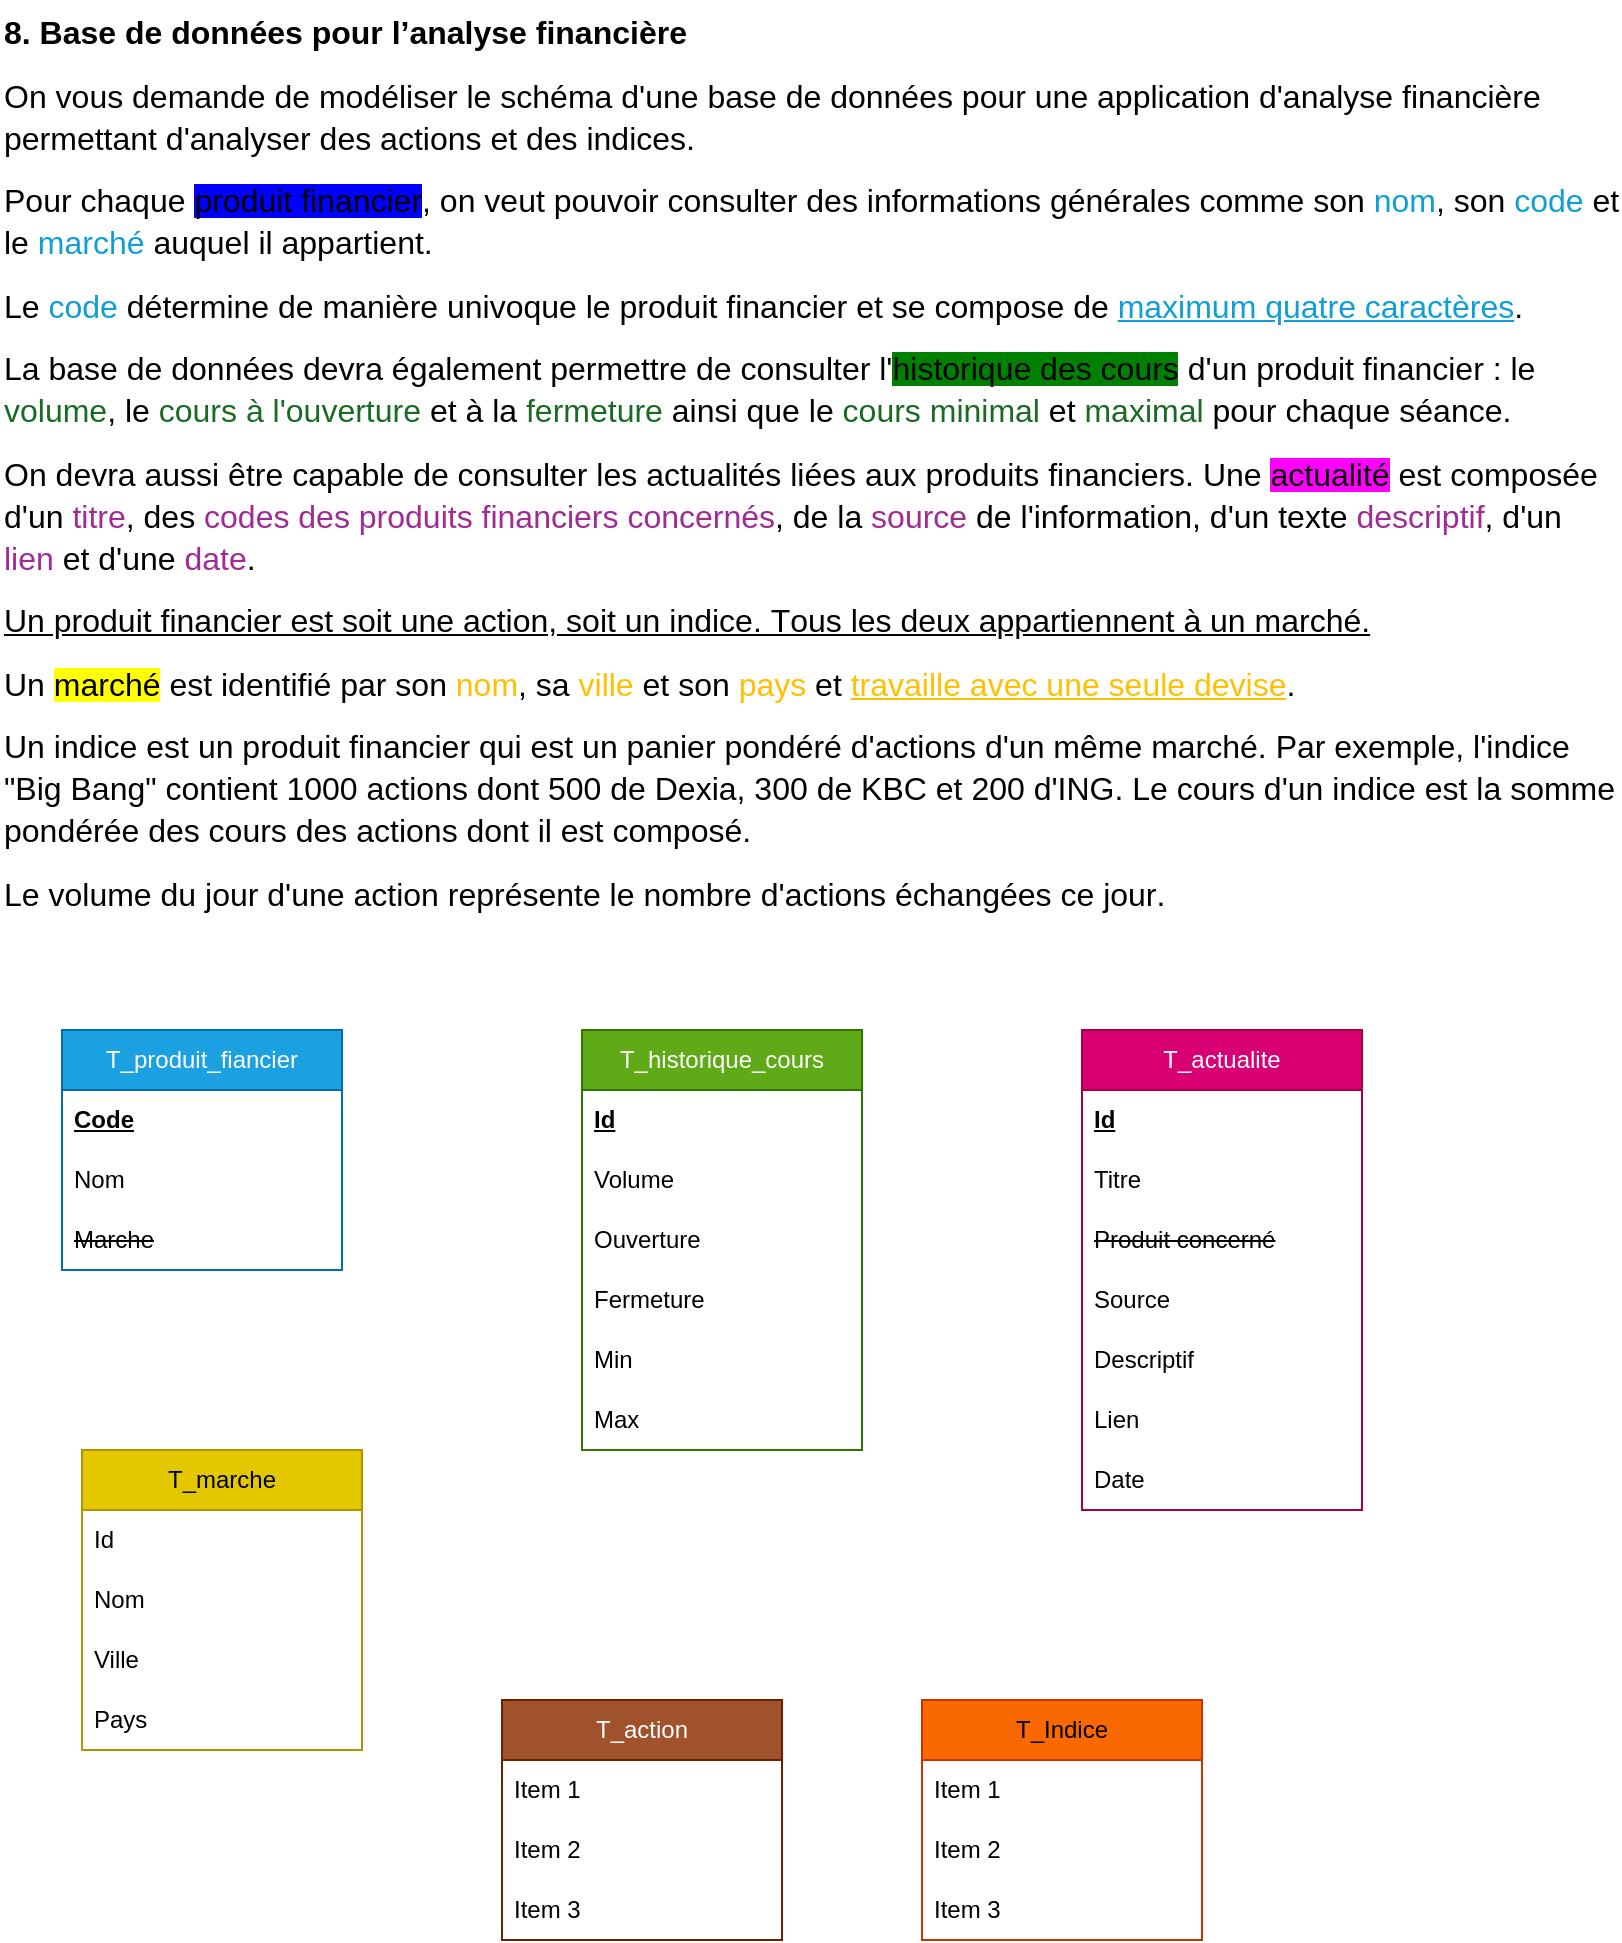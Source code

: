 <mxfile version="24.7.8">
  <diagram name="Page-1" id="3ou8K2hVmdjJOQco7QGz">
    <mxGraphModel dx="1036" dy="614" grid="1" gridSize="10" guides="1" tooltips="1" connect="1" arrows="1" fold="1" page="1" pageScale="1" pageWidth="827" pageHeight="1169" math="0" shadow="0">
      <root>
        <mxCell id="0" />
        <mxCell id="1" parent="0" />
        <mxCell id="YfAJHf1cl0Xpq2evbPGr-1" value="&lt;h1 style=&quot;margin-top: 0px;&quot;&gt;&lt;div style=&quot;-webkit-user-drag: none; -webkit-tap-highlight-color: transparent; margin: 0px; padding: 0px; user-select: text; clear: both; cursor: text; overflow: visible; position: relative; direction: ltr; font-family: &amp;quot;Segoe UI&amp;quot;, &amp;quot;Segoe UI Web&amp;quot;, Arial, Verdana, sans-serif; font-size: 12px; font-weight: 400; background-color: rgb(255, 255, 255);&quot; class=&quot;OutlineElement Ltr SCXW4411604 BCX0&quot;&gt;&lt;p style=&quot;-webkit-user-drag: none; -webkit-tap-highlight-color: transparent; margin: 0px 0px 10.667px; padding: 0px; user-select: text; overflow-wrap: break-word; white-space-collapse: preserve; vertical-align: baseline; font-kerning: none; background-color: transparent; color: windowtext;&quot; lang=&quot;FR-FR&quot; class=&quot;Paragraph SCXW4411604 BCX0&quot;&gt;&lt;span style=&quot;-webkit-user-drag: none; -webkit-tap-highlight-color: transparent; margin: 0px; padding: 0px; user-select: text; font-variant-ligatures: none !important; font-size: 12pt; line-height: 20.925px; font-family: Aptos, Aptos_EmbeddedFont, Aptos_MSFontService, sans-serif; font-weight: bold;&quot; class=&quot;TextRun SCXW4411604 BCX0&quot; lang=&quot;FR-FR&quot; data-contrast=&quot;auto&quot;&gt;8. Base de données pour l’analyse financière&lt;/span&gt;&lt;span style=&quot;-webkit-user-drag: none; -webkit-tap-highlight-color: transparent; margin: 0px; padding: 0px; user-select: text; font-size: 12pt; line-height: 20.925px; font-family: Aptos, Aptos_EmbeddedFont, Aptos_MSFontService, sans-serif;&quot; data-ccp-props=&quot;{&amp;quot;201341983&amp;quot;:0,&amp;quot;335559739&amp;quot;:160,&amp;quot;335559740&amp;quot;:279}&quot; class=&quot;EOP SCXW4411604 BCX0&quot;&gt;&amp;nbsp;&lt;/span&gt;&lt;/p&gt;&lt;/div&gt;&lt;div style=&quot;-webkit-user-drag: none; -webkit-tap-highlight-color: transparent; margin: 0px; padding: 0px; user-select: text; clear: both; cursor: text; overflow: visible; position: relative; direction: ltr; font-family: &amp;quot;Segoe UI&amp;quot;, &amp;quot;Segoe UI Web&amp;quot;, Arial, Verdana, sans-serif; font-size: 12px; font-weight: 400; background-color: rgb(255, 255, 255);&quot; class=&quot;OutlineElement Ltr SCXW4411604 BCX0&quot;&gt;&lt;p style=&quot;-webkit-user-drag: none; -webkit-tap-highlight-color: transparent; margin: 0px 0px 10.667px; padding: 0px; user-select: text; overflow-wrap: break-word; white-space-collapse: preserve; vertical-align: baseline; font-kerning: none; background-color: transparent; color: windowtext;&quot; lang=&quot;FR-FR&quot; class=&quot;Paragraph SCXW4411604 BCX0&quot;&gt;&lt;span style=&quot;-webkit-user-drag: none; -webkit-tap-highlight-color: transparent; margin: 0px; padding: 0px; user-select: text; font-variant-ligatures: none !important; font-size: 12pt; line-height: 20.925px; font-family: Aptos, Aptos_EmbeddedFont, Aptos_MSFontService, sans-serif;&quot; class=&quot;TextRun SCXW4411604 BCX0&quot; lang=&quot;FR-FR&quot; data-contrast=&quot;auto&quot;&gt;On vous demande de modéliser le schéma d&#39;une base de données pour une application d&#39;analyse financière permettant d&#39;analyser des actions et des indices. &lt;/span&gt;&lt;span style=&quot;-webkit-user-drag: none; -webkit-tap-highlight-color: transparent; margin: 0px; padding: 0px; user-select: text; font-size: 12pt; line-height: 20.925px; font-family: Aptos, Aptos_EmbeddedFont, Aptos_MSFontService, sans-serif;&quot; data-ccp-props=&quot;{&amp;quot;201341983&amp;quot;:0,&amp;quot;335559739&amp;quot;:160,&amp;quot;335559740&amp;quot;:279}&quot; class=&quot;EOP SCXW4411604 BCX0&quot;&gt;&amp;nbsp;&lt;/span&gt;&lt;/p&gt;&lt;/div&gt;&lt;div style=&quot;-webkit-user-drag: none; -webkit-tap-highlight-color: transparent; margin: 0px; padding: 0px; user-select: text; clear: both; cursor: text; overflow: visible; position: relative; direction: ltr; font-family: &amp;quot;Segoe UI&amp;quot;, &amp;quot;Segoe UI Web&amp;quot;, Arial, Verdana, sans-serif; font-size: 12px; font-weight: 400; background-color: rgb(255, 255, 255);&quot; class=&quot;OutlineElement Ltr SCXW4411604 BCX0&quot;&gt;&lt;p style=&quot;-webkit-user-drag: none; -webkit-tap-highlight-color: transparent; margin: 0px 0px 10.667px; padding: 0px; user-select: text; overflow-wrap: break-word; white-space-collapse: preserve; vertical-align: baseline; font-kerning: none; background-color: transparent; color: windowtext;&quot; lang=&quot;FR-FR&quot; class=&quot;Paragraph SCXW4411604 BCX0&quot;&gt;&lt;span style=&quot;-webkit-user-drag: none; -webkit-tap-highlight-color: transparent; margin: 0px; padding: 0px; user-select: text; font-variant-ligatures: none !important; font-size: 12pt; line-height: 20.925px; font-family: Aptos, Aptos_EmbeddedFont, Aptos_MSFontService, sans-serif;&quot; class=&quot;TextRun SCXW4411604 BCX0&quot; lang=&quot;FR-FR&quot; data-contrast=&quot;auto&quot;&gt;Pour chaque &lt;/span&gt;&lt;span style=&quot;-webkit-user-drag: none; -webkit-tap-highlight-color: transparent; margin: 0px; padding: 0px; user-select: text; outline: transparent solid 1px; font-variant-ligatures: none !important; background-color: rgb(0, 0, 255); font-size: 12pt; line-height: 20.925px; font-family: Aptos, Aptos_EmbeddedFont, Aptos_MSFontService, sans-serif;&quot; class=&quot;TextRun Highlight SCXW4411604 BCX0&quot; lang=&quot;FR-FR&quot; data-contrast=&quot;auto&quot;&gt;&lt;span style=&quot;-webkit-user-drag: none; -webkit-tap-highlight-color: transparent; margin: 0px; padding: 0px; user-select: text;&quot; class=&quot;NormalTextRun SCXW4411604 BCX0&quot;&gt;produit financier&lt;/span&gt;&lt;/span&gt;&lt;span style=&quot;-webkit-user-drag: none; -webkit-tap-highlight-color: transparent; margin: 0px; padding: 0px; user-select: text; font-variant-ligatures: none !important; font-size: 12pt; line-height: 20.925px; font-family: Aptos, Aptos_EmbeddedFont, Aptos_MSFontService, sans-serif;&quot; class=&quot;TextRun SCXW4411604 BCX0&quot; lang=&quot;FR-FR&quot; data-contrast=&quot;auto&quot;&gt;, on veut pouvoir consulter des informations générales comme son &lt;/span&gt;&lt;span style=&quot;-webkit-user-drag: none; -webkit-tap-highlight-color: transparent; margin: 0px; padding: 0px; user-select: text; font-variant-ligatures: none !important; color: rgb(15, 158, 213); font-size: 12pt; line-height: 20.925px; font-family: Aptos, Aptos_EmbeddedFont, Aptos_MSFontService, sans-serif;&quot; class=&quot;TextRun SCXW4411604 BCX0&quot; lang=&quot;FR-FR&quot; data-contrast=&quot;none&quot;&gt;nom&lt;/span&gt;&lt;span style=&quot;-webkit-user-drag: none; -webkit-tap-highlight-color: transparent; margin: 0px; padding: 0px; user-select: text; font-variant-ligatures: none !important; font-size: 12pt; line-height: 20.925px; font-family: Aptos, Aptos_EmbeddedFont, Aptos_MSFontService, sans-serif;&quot; class=&quot;TextRun SCXW4411604 BCX0&quot; lang=&quot;FR-FR&quot; data-contrast=&quot;auto&quot;&gt;, son &lt;/span&gt;&lt;span style=&quot;-webkit-user-drag: none; -webkit-tap-highlight-color: transparent; margin: 0px; padding: 0px; user-select: text; font-variant-ligatures: none !important; color: rgb(15, 158, 213); font-size: 12pt; line-height: 20.925px; font-family: Aptos, Aptos_EmbeddedFont, Aptos_MSFontService, sans-serif;&quot; class=&quot;TextRun SCXW4411604 BCX0&quot; lang=&quot;FR-FR&quot; data-contrast=&quot;none&quot;&gt;code&lt;/span&gt;&lt;span style=&quot;-webkit-user-drag: none; -webkit-tap-highlight-color: transparent; margin: 0px; padding: 0px; user-select: text; font-variant-ligatures: none !important; font-size: 12pt; line-height: 20.925px; font-family: Aptos, Aptos_EmbeddedFont, Aptos_MSFontService, sans-serif;&quot; class=&quot;TextRun SCXW4411604 BCX0&quot; lang=&quot;FR-FR&quot; data-contrast=&quot;auto&quot;&gt; et le &lt;/span&gt;&lt;span style=&quot;-webkit-user-drag: none; -webkit-tap-highlight-color: transparent; margin: 0px; padding: 0px; user-select: text; font-variant-ligatures: none !important; color: rgb(15, 158, 213); font-size: 12pt; line-height: 20.925px; font-family: Aptos, Aptos_EmbeddedFont, Aptos_MSFontService, sans-serif;&quot; class=&quot;TextRun SCXW4411604 BCX0&quot; lang=&quot;FR-FR&quot; data-contrast=&quot;none&quot;&gt;marché&lt;/span&gt;&lt;span style=&quot;-webkit-user-drag: none; -webkit-tap-highlight-color: transparent; margin: 0px; padding: 0px; user-select: text; font-variant-ligatures: none !important; font-size: 12pt; line-height: 20.925px; font-family: Aptos, Aptos_EmbeddedFont, Aptos_MSFontService, sans-serif;&quot; class=&quot;TextRun SCXW4411604 BCX0&quot; lang=&quot;FR-FR&quot; data-contrast=&quot;auto&quot;&gt; auquel il appartient. &lt;/span&gt;&lt;span style=&quot;-webkit-user-drag: none; -webkit-tap-highlight-color: transparent; margin: 0px; padding: 0px; user-select: text; font-size: 12pt; line-height: 20.925px; font-family: Aptos, Aptos_EmbeddedFont, Aptos_MSFontService, sans-serif;&quot; data-ccp-props=&quot;{&amp;quot;201341983&amp;quot;:0,&amp;quot;335559739&amp;quot;:160,&amp;quot;335559740&amp;quot;:279}&quot; class=&quot;EOP SCXW4411604 BCX0&quot;&gt;&amp;nbsp;&lt;/span&gt;&lt;/p&gt;&lt;/div&gt;&lt;div style=&quot;-webkit-user-drag: none; -webkit-tap-highlight-color: transparent; margin: 0px; padding: 0px; user-select: text; clear: both; cursor: text; overflow: visible; position: relative; direction: ltr; font-family: &amp;quot;Segoe UI&amp;quot;, &amp;quot;Segoe UI Web&amp;quot;, Arial, Verdana, sans-serif; font-size: 12px; font-weight: 400; background-color: rgb(255, 255, 255);&quot; class=&quot;OutlineElement Ltr SCXW4411604 BCX0&quot;&gt;&lt;p style=&quot;-webkit-user-drag: none; -webkit-tap-highlight-color: transparent; margin: 0px 0px 10.667px; padding: 0px; user-select: text; overflow-wrap: break-word; white-space-collapse: preserve; vertical-align: baseline; font-kerning: none; background-color: transparent; color: windowtext;&quot; lang=&quot;FR-FR&quot; class=&quot;Paragraph SCXW4411604 BCX0&quot;&gt;&lt;span style=&quot;-webkit-user-drag: none; -webkit-tap-highlight-color: transparent; margin: 0px; padding: 0px; user-select: text; font-variant-ligatures: none !important; font-size: 12pt; line-height: 20.925px; font-family: Aptos, Aptos_EmbeddedFont, Aptos_MSFontService, sans-serif;&quot; class=&quot;TextRun SCXW4411604 BCX0&quot; lang=&quot;FR-FR&quot; data-contrast=&quot;auto&quot;&gt;Le &lt;/span&gt;&lt;span style=&quot;-webkit-user-drag: none; -webkit-tap-highlight-color: transparent; margin: 0px; padding: 0px; user-select: text; font-variant-ligatures: none !important; color: rgb(15, 158, 213); font-size: 12pt; line-height: 20.925px; font-family: Aptos, Aptos_EmbeddedFont, Aptos_MSFontService, sans-serif;&quot; class=&quot;TextRun SCXW4411604 BCX0&quot; lang=&quot;FR-FR&quot; data-contrast=&quot;none&quot;&gt;code&lt;/span&gt;&lt;span style=&quot;-webkit-user-drag: none; -webkit-tap-highlight-color: transparent; margin: 0px; padding: 0px; user-select: text; font-variant-ligatures: none !important; font-size: 12pt; line-height: 20.925px; font-family: Aptos, Aptos_EmbeddedFont, Aptos_MSFontService, sans-serif;&quot; class=&quot;TextRun SCXW4411604 BCX0&quot; lang=&quot;FR-FR&quot; data-contrast=&quot;auto&quot;&gt; détermine de manière univoque le produit financier et se compose de &lt;/span&gt;&lt;span style=&quot;-webkit-user-drag: none; -webkit-tap-highlight-color: transparent; margin: 0px; padding: 0px; user-select: text; font-variant-ligatures: none !important; color: rgb(15, 158, 213); font-size: 12pt; line-height: 20.925px; font-family: Aptos, Aptos_EmbeddedFont, Aptos_MSFontService, sans-serif;&quot; class=&quot;TextRun SCXW4411604 BCX0&quot; lang=&quot;FR-FR&quot; data-contrast=&quot;none&quot;&gt;&lt;u&gt;maximum quatre caractères&lt;/u&gt;&lt;/span&gt;&lt;span style=&quot;-webkit-user-drag: none; -webkit-tap-highlight-color: transparent; margin: 0px; padding: 0px; user-select: text; font-variant-ligatures: none !important; font-size: 12pt; line-height: 20.925px; font-family: Aptos, Aptos_EmbeddedFont, Aptos_MSFontService, sans-serif;&quot; class=&quot;TextRun SCXW4411604 BCX0&quot; lang=&quot;FR-FR&quot; data-contrast=&quot;auto&quot;&gt;. &lt;/span&gt;&lt;span style=&quot;-webkit-user-drag: none; -webkit-tap-highlight-color: transparent; margin: 0px; padding: 0px; user-select: text; font-size: 12pt; line-height: 20.925px; font-family: Aptos, Aptos_EmbeddedFont, Aptos_MSFontService, sans-serif;&quot; data-ccp-props=&quot;{&amp;quot;201341983&amp;quot;:0,&amp;quot;335559739&amp;quot;:160,&amp;quot;335559740&amp;quot;:279}&quot; class=&quot;EOP SCXW4411604 BCX0&quot;&gt;&amp;nbsp;&lt;/span&gt;&lt;/p&gt;&lt;/div&gt;&lt;div style=&quot;-webkit-user-drag: none; -webkit-tap-highlight-color: transparent; margin: 0px; padding: 0px; user-select: text; clear: both; cursor: text; overflow: visible; position: relative; direction: ltr; font-family: &amp;quot;Segoe UI&amp;quot;, &amp;quot;Segoe UI Web&amp;quot;, Arial, Verdana, sans-serif; font-size: 12px; font-weight: 400; background-color: rgb(255, 255, 255);&quot; class=&quot;OutlineElement Ltr SCXW4411604 BCX0&quot;&gt;&lt;p style=&quot;-webkit-user-drag: none; -webkit-tap-highlight-color: transparent; margin: 0px 0px 10.667px; padding: 0px; user-select: text; overflow-wrap: break-word; white-space-collapse: preserve; vertical-align: baseline; font-kerning: none; background-color: transparent; color: windowtext;&quot; lang=&quot;FR-FR&quot; class=&quot;Paragraph SCXW4411604 BCX0&quot;&gt;&lt;span style=&quot;-webkit-user-drag: none; -webkit-tap-highlight-color: transparent; margin: 0px; padding: 0px; user-select: text; font-variant-ligatures: none !important; font-size: 12pt; line-height: 20.925px; font-family: Aptos, Aptos_EmbeddedFont, Aptos_MSFontService, sans-serif;&quot; class=&quot;TextRun SCXW4411604 BCX0&quot; lang=&quot;FR-FR&quot; data-contrast=&quot;auto&quot;&gt;La base de données devra également permettre de consulter l&#39;&lt;/span&gt;&lt;span style=&quot;-webkit-user-drag: none; -webkit-tap-highlight-color: transparent; margin: 0px; padding: 0px; user-select: text; outline: transparent solid 1px; font-variant-ligatures: none !important; background-color: rgb(0, 128, 0); font-size: 12pt; line-height: 20.925px; font-family: Aptos, Aptos_EmbeddedFont, Aptos_MSFontService, sans-serif;&quot; class=&quot;TextRun Highlight SCXW4411604 BCX0&quot; lang=&quot;FR-FR&quot; data-contrast=&quot;auto&quot;&gt;&lt;span style=&quot;-webkit-user-drag: none; -webkit-tap-highlight-color: transparent; margin: 0px; padding: 0px; user-select: text;&quot; class=&quot;NormalTextRun SCXW4411604 BCX0&quot;&gt;historique des cours&lt;/span&gt;&lt;/span&gt;&lt;span style=&quot;-webkit-user-drag: none; -webkit-tap-highlight-color: transparent; margin: 0px; padding: 0px; user-select: text; font-variant-ligatures: none !important; font-size: 12pt; line-height: 20.925px; font-family: Aptos, Aptos_EmbeddedFont, Aptos_MSFontService, sans-serif;&quot; class=&quot;TextRun SCXW4411604 BCX0&quot; lang=&quot;FR-FR&quot; data-contrast=&quot;auto&quot;&gt; d&#39;un produit financier : le &lt;/span&gt;&lt;span style=&quot;-webkit-user-drag: none; -webkit-tap-highlight-color: transparent; margin: 0px; padding: 0px; user-select: text; font-variant-ligatures: none !important; color: rgb(25, 107, 36); font-size: 12pt; line-height: 20.925px; font-family: Aptos, Aptos_EmbeddedFont, Aptos_MSFontService, sans-serif;&quot; class=&quot;TextRun SCXW4411604 BCX0&quot; lang=&quot;FR-FR&quot; data-contrast=&quot;none&quot;&gt;volume&lt;/span&gt;&lt;span style=&quot;-webkit-user-drag: none; -webkit-tap-highlight-color: transparent; margin: 0px; padding: 0px; user-select: text; font-variant-ligatures: none !important; font-size: 12pt; line-height: 20.925px; font-family: Aptos, Aptos_EmbeddedFont, Aptos_MSFontService, sans-serif;&quot; class=&quot;TextRun SCXW4411604 BCX0&quot; lang=&quot;FR-FR&quot; data-contrast=&quot;auto&quot;&gt;, le &lt;/span&gt;&lt;span style=&quot;-webkit-user-drag: none; -webkit-tap-highlight-color: transparent; margin: 0px; padding: 0px; user-select: text; font-variant-ligatures: none !important; color: rgb(25, 107, 36); font-size: 12pt; line-height: 20.925px; font-family: Aptos, Aptos_EmbeddedFont, Aptos_MSFontService, sans-serif;&quot; class=&quot;TextRun SCXW4411604 BCX0&quot; lang=&quot;FR-FR&quot; data-contrast=&quot;none&quot;&gt;cours à l&#39;ouverture&lt;/span&gt;&lt;span style=&quot;-webkit-user-drag: none; -webkit-tap-highlight-color: transparent; margin: 0px; padding: 0px; user-select: text; font-variant-ligatures: none !important; font-size: 12pt; line-height: 20.925px; font-family: Aptos, Aptos_EmbeddedFont, Aptos_MSFontService, sans-serif;&quot; class=&quot;TextRun SCXW4411604 BCX0&quot; lang=&quot;FR-FR&quot; data-contrast=&quot;auto&quot;&gt; et à la &lt;/span&gt;&lt;span style=&quot;-webkit-user-drag: none; -webkit-tap-highlight-color: transparent; margin: 0px; padding: 0px; user-select: text; font-variant-ligatures: none !important; color: rgb(25, 107, 36); font-size: 12pt; line-height: 20.925px; font-family: Aptos, Aptos_EmbeddedFont, Aptos_MSFontService, sans-serif;&quot; class=&quot;TextRun SCXW4411604 BCX0&quot; lang=&quot;FR-FR&quot; data-contrast=&quot;none&quot;&gt;fermeture&lt;/span&gt;&lt;span style=&quot;-webkit-user-drag: none; -webkit-tap-highlight-color: transparent; margin: 0px; padding: 0px; user-select: text; font-variant-ligatures: none !important; font-size: 12pt; line-height: 20.925px; font-family: Aptos, Aptos_EmbeddedFont, Aptos_MSFontService, sans-serif;&quot; class=&quot;TextRun SCXW4411604 BCX0&quot; lang=&quot;FR-FR&quot; data-contrast=&quot;auto&quot;&gt; ainsi que le &lt;/span&gt;&lt;span style=&quot;-webkit-user-drag: none; -webkit-tap-highlight-color: transparent; margin: 0px; padding: 0px; user-select: text; font-variant-ligatures: none !important; color: rgb(25, 107, 36); font-size: 12pt; line-height: 20.925px; font-family: Aptos, Aptos_EmbeddedFont, Aptos_MSFontService, sans-serif;&quot; class=&quot;TextRun SCXW4411604 BCX0&quot; lang=&quot;FR-FR&quot; data-contrast=&quot;none&quot;&gt;cours minimal&lt;/span&gt;&lt;span style=&quot;-webkit-user-drag: none; -webkit-tap-highlight-color: transparent; margin: 0px; padding: 0px; user-select: text; font-variant-ligatures: none !important; font-size: 12pt; line-height: 20.925px; font-family: Aptos, Aptos_EmbeddedFont, Aptos_MSFontService, sans-serif;&quot; class=&quot;TextRun SCXW4411604 BCX0&quot; lang=&quot;FR-FR&quot; data-contrast=&quot;auto&quot;&gt; et &lt;/span&gt;&lt;span style=&quot;-webkit-user-drag: none; -webkit-tap-highlight-color: transparent; margin: 0px; padding: 0px; user-select: text; font-variant-ligatures: none !important; color: rgb(25, 107, 36); font-size: 12pt; line-height: 20.925px; font-family: Aptos, Aptos_EmbeddedFont, Aptos_MSFontService, sans-serif;&quot; class=&quot;TextRun SCXW4411604 BCX0&quot; lang=&quot;FR-FR&quot; data-contrast=&quot;none&quot;&gt;maximal &lt;/span&gt;&lt;span style=&quot;-webkit-user-drag: none; -webkit-tap-highlight-color: transparent; margin: 0px; padding: 0px; user-select: text; font-variant-ligatures: none !important; font-size: 12pt; line-height: 20.925px; font-family: Aptos, Aptos_EmbeddedFont, Aptos_MSFontService, sans-serif;&quot; class=&quot;TextRun SCXW4411604 BCX0&quot; lang=&quot;FR-FR&quot; data-contrast=&quot;auto&quot;&gt;pour chaque séance. &lt;/span&gt;&lt;span style=&quot;-webkit-user-drag: none; -webkit-tap-highlight-color: transparent; margin: 0px; padding: 0px; user-select: text; font-size: 12pt; line-height: 20.925px; font-family: Aptos, Aptos_EmbeddedFont, Aptos_MSFontService, sans-serif;&quot; data-ccp-props=&quot;{&amp;quot;201341983&amp;quot;:0,&amp;quot;335559739&amp;quot;:160,&amp;quot;335559740&amp;quot;:279}&quot; class=&quot;EOP SCXW4411604 BCX0&quot;&gt;&amp;nbsp;&lt;/span&gt;&lt;/p&gt;&lt;/div&gt;&lt;div style=&quot;-webkit-user-drag: none; -webkit-tap-highlight-color: transparent; margin: 0px; padding: 0px; user-select: text; clear: both; cursor: text; overflow: visible; position: relative; direction: ltr; font-family: &amp;quot;Segoe UI&amp;quot;, &amp;quot;Segoe UI Web&amp;quot;, Arial, Verdana, sans-serif; font-size: 12px; font-weight: 400; background-color: rgb(255, 255, 255);&quot; class=&quot;OutlineElement Ltr SCXW4411604 BCX0&quot;&gt;&lt;p style=&quot;-webkit-user-drag: none; -webkit-tap-highlight-color: transparent; margin: 0px 0px 10.667px; padding: 0px; user-select: text; overflow-wrap: break-word; white-space-collapse: preserve; vertical-align: baseline; font-kerning: none; background-color: transparent; color: windowtext;&quot; lang=&quot;FR-FR&quot; class=&quot;Paragraph SCXW4411604 BCX0&quot;&gt;&lt;span style=&quot;-webkit-user-drag: none; -webkit-tap-highlight-color: transparent; margin: 0px; padding: 0px; user-select: text; font-variant-ligatures: none !important; font-size: 12pt; line-height: 20.925px; font-family: Aptos, Aptos_EmbeddedFont, Aptos_MSFontService, sans-serif;&quot; class=&quot;TextRun SCXW4411604 BCX0&quot; lang=&quot;FR-FR&quot; data-contrast=&quot;auto&quot;&gt;On devra aussi être capable de consulter les actualités liées aux produits financiers. Une &lt;/span&gt;&lt;span style=&quot;-webkit-user-drag: none; -webkit-tap-highlight-color: transparent; margin: 0px; padding: 0px; user-select: text; outline: transparent solid 1px; font-variant-ligatures: none !important; background-color: rgb(255, 0, 255); font-size: 12pt; line-height: 20.925px; font-family: Aptos, Aptos_EmbeddedFont, Aptos_MSFontService, sans-serif;&quot; class=&quot;TextRun Highlight SCXW4411604 BCX0&quot; lang=&quot;FR-FR&quot; data-contrast=&quot;auto&quot;&gt;&lt;span style=&quot;-webkit-user-drag: none; -webkit-tap-highlight-color: transparent; margin: 0px; padding: 0px; user-select: text;&quot; class=&quot;NormalTextRun SCXW4411604 BCX0&quot;&gt;actualité&lt;/span&gt;&lt;/span&gt;&lt;span style=&quot;-webkit-user-drag: none; -webkit-tap-highlight-color: transparent; margin: 0px; padding: 0px; user-select: text; font-variant-ligatures: none !important; font-size: 12pt; line-height: 20.925px; font-family: Aptos, Aptos_EmbeddedFont, Aptos_MSFontService, sans-serif;&quot; class=&quot;TextRun SCXW4411604 BCX0&quot; lang=&quot;FR-FR&quot; data-contrast=&quot;auto&quot;&gt; est composée d&#39;un &lt;/span&gt;&lt;span style=&quot;-webkit-user-drag: none; -webkit-tap-highlight-color: transparent; margin: 0px; padding: 0px; user-select: text; font-variant-ligatures: none !important; color: rgb(160, 43, 147); font-size: 12pt; line-height: 20.925px; font-family: Aptos, Aptos_EmbeddedFont, Aptos_MSFontService, sans-serif;&quot; class=&quot;TextRun SCXW4411604 BCX0&quot; lang=&quot;FR-FR&quot; data-contrast=&quot;none&quot;&gt;titre&lt;/span&gt;&lt;span style=&quot;-webkit-user-drag: none; -webkit-tap-highlight-color: transparent; margin: 0px; padding: 0px; user-select: text; font-variant-ligatures: none !important; font-size: 12pt; line-height: 20.925px; font-family: Aptos, Aptos_EmbeddedFont, Aptos_MSFontService, sans-serif;&quot; class=&quot;TextRun SCXW4411604 BCX0&quot; lang=&quot;FR-FR&quot; data-contrast=&quot;auto&quot;&gt;, des &lt;/span&gt;&lt;span style=&quot;-webkit-user-drag: none; -webkit-tap-highlight-color: transparent; margin: 0px; padding: 0px; user-select: text; font-variant-ligatures: none !important; color: rgb(160, 43, 147); font-size: 12pt; line-height: 20.925px; font-family: Aptos, Aptos_EmbeddedFont, Aptos_MSFontService, sans-serif;&quot; class=&quot;TextRun SCXW4411604 BCX0&quot; lang=&quot;FR-FR&quot; data-contrast=&quot;none&quot;&gt;codes des produits financiers concernés&lt;/span&gt;&lt;span style=&quot;-webkit-user-drag: none; -webkit-tap-highlight-color: transparent; margin: 0px; padding: 0px; user-select: text; font-variant-ligatures: none !important; font-size: 12pt; line-height: 20.925px; font-family: Aptos, Aptos_EmbeddedFont, Aptos_MSFontService, sans-serif;&quot; class=&quot;TextRun SCXW4411604 BCX0&quot; lang=&quot;FR-FR&quot; data-contrast=&quot;auto&quot;&gt;, de la&lt;/span&gt;&lt;span style=&quot;-webkit-user-drag: none; -webkit-tap-highlight-color: transparent; margin: 0px; padding: 0px; user-select: text; font-variant-ligatures: none !important; color: rgb(160, 43, 147); font-size: 12pt; line-height: 20.925px; font-family: Aptos, Aptos_EmbeddedFont, Aptos_MSFontService, sans-serif;&quot; class=&quot;TextRun SCXW4411604 BCX0&quot; lang=&quot;FR-FR&quot; data-contrast=&quot;none&quot;&gt; source&lt;/span&gt;&lt;span style=&quot;-webkit-user-drag: none; -webkit-tap-highlight-color: transparent; margin: 0px; padding: 0px; user-select: text; font-variant-ligatures: none !important; font-size: 12pt; line-height: 20.925px; font-family: Aptos, Aptos_EmbeddedFont, Aptos_MSFontService, sans-serif;&quot; class=&quot;TextRun SCXW4411604 BCX0&quot; lang=&quot;FR-FR&quot; data-contrast=&quot;auto&quot;&gt; de l&#39;information, d&#39;un texte &lt;/span&gt;&lt;span style=&quot;-webkit-user-drag: none; -webkit-tap-highlight-color: transparent; margin: 0px; padding: 0px; user-select: text; font-variant-ligatures: none !important; color: rgb(160, 43, 147); font-size: 12pt; line-height: 20.925px; font-family: Aptos, Aptos_EmbeddedFont, Aptos_MSFontService, sans-serif;&quot; class=&quot;TextRun SCXW4411604 BCX0&quot; lang=&quot;FR-FR&quot; data-contrast=&quot;none&quot;&gt;descriptif&lt;/span&gt;&lt;span style=&quot;-webkit-user-drag: none; -webkit-tap-highlight-color: transparent; margin: 0px; padding: 0px; user-select: text; font-variant-ligatures: none !important; font-size: 12pt; line-height: 20.925px; font-family: Aptos, Aptos_EmbeddedFont, Aptos_MSFontService, sans-serif;&quot; class=&quot;TextRun SCXW4411604 BCX0&quot; lang=&quot;FR-FR&quot; data-contrast=&quot;auto&quot;&gt;, d&#39;un &lt;/span&gt;&lt;span style=&quot;-webkit-user-drag: none; -webkit-tap-highlight-color: transparent; margin: 0px; padding: 0px; user-select: text; font-variant-ligatures: none !important; color: rgb(160, 43, 147); font-size: 12pt; line-height: 20.925px; font-family: Aptos, Aptos_EmbeddedFont, Aptos_MSFontService, sans-serif;&quot; class=&quot;TextRun SCXW4411604 BCX0&quot; lang=&quot;FR-FR&quot; data-contrast=&quot;none&quot;&gt;lien&lt;/span&gt;&lt;span style=&quot;-webkit-user-drag: none; -webkit-tap-highlight-color: transparent; margin: 0px; padding: 0px; user-select: text; font-variant-ligatures: none !important; font-size: 12pt; line-height: 20.925px; font-family: Aptos, Aptos_EmbeddedFont, Aptos_MSFontService, sans-serif;&quot; class=&quot;TextRun SCXW4411604 BCX0&quot; lang=&quot;FR-FR&quot; data-contrast=&quot;auto&quot;&gt; et d&#39;une &lt;/span&gt;&lt;span style=&quot;-webkit-user-drag: none; -webkit-tap-highlight-color: transparent; margin: 0px; padding: 0px; user-select: text; font-variant-ligatures: none !important; color: rgb(160, 43, 147); font-size: 12pt; line-height: 20.925px; font-family: Aptos, Aptos_EmbeddedFont, Aptos_MSFontService, sans-serif;&quot; class=&quot;TextRun SCXW4411604 BCX0&quot; lang=&quot;FR-FR&quot; data-contrast=&quot;none&quot;&gt;date&lt;/span&gt;&lt;span style=&quot;-webkit-user-drag: none; -webkit-tap-highlight-color: transparent; margin: 0px; padding: 0px; user-select: text; font-variant-ligatures: none !important; font-size: 12pt; line-height: 20.925px; font-family: Aptos, Aptos_EmbeddedFont, Aptos_MSFontService, sans-serif;&quot; class=&quot;TextRun SCXW4411604 BCX0&quot; lang=&quot;FR-FR&quot; data-contrast=&quot;auto&quot;&gt;. &lt;/span&gt;&lt;span style=&quot;-webkit-user-drag: none; -webkit-tap-highlight-color: transparent; margin: 0px; padding: 0px; user-select: text; font-size: 12pt; line-height: 20.925px; font-family: Aptos, Aptos_EmbeddedFont, Aptos_MSFontService, sans-serif;&quot; data-ccp-props=&quot;{&amp;quot;201341983&amp;quot;:0,&amp;quot;335559739&amp;quot;:160,&amp;quot;335559740&amp;quot;:279}&quot; class=&quot;EOP SCXW4411604 BCX0&quot;&gt;&amp;nbsp;&lt;/span&gt;&lt;/p&gt;&lt;/div&gt;&lt;div style=&quot;-webkit-user-drag: none; -webkit-tap-highlight-color: transparent; margin: 0px; padding: 0px; user-select: text; clear: both; cursor: text; overflow: visible; position: relative; direction: ltr; font-family: &amp;quot;Segoe UI&amp;quot;, &amp;quot;Segoe UI Web&amp;quot;, Arial, Verdana, sans-serif; font-size: 12px; font-weight: 400; background-color: rgb(255, 255, 255);&quot; class=&quot;OutlineElement Ltr SCXW4411604 BCX0&quot;&gt;&lt;p style=&quot;-webkit-user-drag: none; -webkit-tap-highlight-color: transparent; margin: 0px 0px 10.667px; padding: 0px; user-select: text; overflow-wrap: break-word; white-space-collapse: preserve; vertical-align: baseline; font-kerning: none; background-color: transparent; color: windowtext;&quot; lang=&quot;FR-FR&quot; class=&quot;Paragraph SCXW4411604 BCX0&quot;&gt;&lt;span style=&quot;-webkit-user-drag: none; -webkit-tap-highlight-color: transparent; margin: 0px; padding: 0px; user-select: text; font-variant-ligatures: none !important; font-size: 12pt; line-height: 20.925px; font-family: Aptos, Aptos_EmbeddedFont, Aptos_MSFontService, sans-serif;&quot; class=&quot;TextRun SCXW4411604 BCX0&quot; lang=&quot;FR-FR&quot; data-contrast=&quot;auto&quot;&gt;&lt;u&gt;Un produit financier est soit une action, soit un indice. Tous les deux appartiennent à un marché.&lt;/u&gt; &lt;/span&gt;&lt;span style=&quot;-webkit-user-drag: none; -webkit-tap-highlight-color: transparent; margin: 0px; padding: 0px; user-select: text; font-size: 12pt; line-height: 20.925px; font-family: Aptos, Aptos_EmbeddedFont, Aptos_MSFontService, sans-serif;&quot; data-ccp-props=&quot;{&amp;quot;201341983&amp;quot;:0,&amp;quot;335559739&amp;quot;:160,&amp;quot;335559740&amp;quot;:279}&quot; class=&quot;EOP SCXW4411604 BCX0&quot;&gt;&amp;nbsp;&lt;/span&gt;&lt;/p&gt;&lt;/div&gt;&lt;div style=&quot;-webkit-user-drag: none; -webkit-tap-highlight-color: transparent; margin: 0px; padding: 0px; user-select: text; clear: both; cursor: text; overflow: visible; position: relative; direction: ltr; font-family: &amp;quot;Segoe UI&amp;quot;, &amp;quot;Segoe UI Web&amp;quot;, Arial, Verdana, sans-serif; font-size: 12px; font-weight: 400; background-color: rgb(255, 255, 255);&quot; class=&quot;OutlineElement Ltr SCXW4411604 BCX0&quot;&gt;&lt;p style=&quot;-webkit-user-drag: none; -webkit-tap-highlight-color: transparent; margin: 0px 0px 10.667px; padding: 0px; user-select: text; overflow-wrap: break-word; white-space-collapse: preserve; vertical-align: baseline; font-kerning: none; background-color: transparent; color: windowtext;&quot; lang=&quot;FR-FR&quot; class=&quot;Paragraph SCXW4411604 BCX0&quot;&gt;&lt;span style=&quot;-webkit-user-drag: none; -webkit-tap-highlight-color: transparent; margin: 0px; padding: 0px; user-select: text; font-variant-ligatures: none !important; font-size: 12pt; line-height: 20.925px; font-family: Aptos, Aptos_EmbeddedFont, Aptos_MSFontService, sans-serif;&quot; class=&quot;TextRun SCXW4411604 BCX0&quot; lang=&quot;FR-FR&quot; data-contrast=&quot;auto&quot;&gt;Un &lt;/span&gt;&lt;span style=&quot;-webkit-user-drag: none; -webkit-tap-highlight-color: transparent; margin: 0px; padding: 0px; user-select: text; outline: transparent solid 1px; font-variant-ligatures: none !important; background-color: rgb(255, 255, 0); font-size: 12pt; line-height: 20.925px; font-family: Aptos, Aptos_EmbeddedFont, Aptos_MSFontService, sans-serif;&quot; class=&quot;TextRun Highlight SCXW4411604 BCX0&quot; lang=&quot;FR-FR&quot; data-contrast=&quot;auto&quot;&gt;&lt;span style=&quot;-webkit-user-drag: none; -webkit-tap-highlight-color: transparent; margin: 0px; padding: 0px; user-select: text;&quot; class=&quot;NormalTextRun SCXW4411604 BCX0&quot;&gt;marché&lt;/span&gt;&lt;/span&gt;&lt;span style=&quot;-webkit-user-drag: none; -webkit-tap-highlight-color: transparent; margin: 0px; padding: 0px; user-select: text; font-variant-ligatures: none !important; font-size: 12pt; line-height: 20.925px; font-family: Aptos, Aptos_EmbeddedFont, Aptos_MSFontService, sans-serif;&quot; class=&quot;TextRun SCXW4411604 BCX0&quot; lang=&quot;FR-FR&quot; data-contrast=&quot;auto&quot;&gt; est identifié par son &lt;/span&gt;&lt;span style=&quot;-webkit-user-drag: none; -webkit-tap-highlight-color: transparent; margin: 0px; padding: 0px; user-select: text; font-variant-ligatures: none !important; color: rgb(255, 192, 0); font-size: 12pt; line-height: 20.925px; font-family: Aptos, Aptos_EmbeddedFont, Aptos_MSFontService, sans-serif;&quot; class=&quot;TextRun SCXW4411604 BCX0&quot; lang=&quot;FR-FR&quot; data-contrast=&quot;none&quot;&gt;nom&lt;/span&gt;&lt;span style=&quot;-webkit-user-drag: none; -webkit-tap-highlight-color: transparent; margin: 0px; padding: 0px; user-select: text; font-variant-ligatures: none !important; font-size: 12pt; line-height: 20.925px; font-family: Aptos, Aptos_EmbeddedFont, Aptos_MSFontService, sans-serif;&quot; class=&quot;TextRun SCXW4411604 BCX0&quot; lang=&quot;FR-FR&quot; data-contrast=&quot;auto&quot;&gt;, sa &lt;/span&gt;&lt;span style=&quot;-webkit-user-drag: none; -webkit-tap-highlight-color: transparent; margin: 0px; padding: 0px; user-select: text; font-variant-ligatures: none !important; color: rgb(255, 192, 0); font-size: 12pt; line-height: 20.925px; font-family: Aptos, Aptos_EmbeddedFont, Aptos_MSFontService, sans-serif;&quot; class=&quot;TextRun SCXW4411604 BCX0&quot; lang=&quot;FR-FR&quot; data-contrast=&quot;none&quot;&gt;ville&lt;/span&gt;&lt;span style=&quot;-webkit-user-drag: none; -webkit-tap-highlight-color: transparent; margin: 0px; padding: 0px; user-select: text; font-variant-ligatures: none !important; font-size: 12pt; line-height: 20.925px; font-family: Aptos, Aptos_EmbeddedFont, Aptos_MSFontService, sans-serif;&quot; class=&quot;TextRun SCXW4411604 BCX0&quot; lang=&quot;FR-FR&quot; data-contrast=&quot;auto&quot;&gt; et son &lt;/span&gt;&lt;span style=&quot;-webkit-user-drag: none; -webkit-tap-highlight-color: transparent; margin: 0px; padding: 0px; user-select: text; font-variant-ligatures: none !important; color: rgb(255, 192, 0); font-size: 12pt; line-height: 20.925px; font-family: Aptos, Aptos_EmbeddedFont, Aptos_MSFontService, sans-serif;&quot; class=&quot;TextRun SCXW4411604 BCX0&quot; lang=&quot;FR-FR&quot; data-contrast=&quot;none&quot;&gt;pays&lt;/span&gt;&lt;span style=&quot;-webkit-user-drag: none; -webkit-tap-highlight-color: transparent; margin: 0px; padding: 0px; user-select: text; font-variant-ligatures: none !important; font-size: 12pt; line-height: 20.925px; font-family: Aptos, Aptos_EmbeddedFont, Aptos_MSFontService, sans-serif;&quot; class=&quot;TextRun SCXW4411604 BCX0&quot; lang=&quot;FR-FR&quot; data-contrast=&quot;auto&quot;&gt; et &lt;/span&gt;&lt;span style=&quot;-webkit-user-drag: none; -webkit-tap-highlight-color: transparent; margin: 0px; padding: 0px; user-select: text; font-variant-ligatures: none !important; color: rgb(255, 192, 0); font-size: 12pt; line-height: 20.925px; font-family: Aptos, Aptos_EmbeddedFont, Aptos_MSFontService, sans-serif;&quot; class=&quot;TextRun SCXW4411604 BCX0&quot; lang=&quot;FR-FR&quot; data-contrast=&quot;none&quot;&gt;&lt;u&gt;travaille avec une seule devise&lt;/u&gt;&lt;/span&gt;&lt;span style=&quot;-webkit-user-drag: none; -webkit-tap-highlight-color: transparent; margin: 0px; padding: 0px; user-select: text; font-variant-ligatures: none !important; font-size: 12pt; line-height: 20.925px; font-family: Aptos, Aptos_EmbeddedFont, Aptos_MSFontService, sans-serif;&quot; class=&quot;TextRun SCXW4411604 BCX0&quot; lang=&quot;FR-FR&quot; data-contrast=&quot;auto&quot;&gt;. &lt;/span&gt;&lt;span style=&quot;-webkit-user-drag: none; -webkit-tap-highlight-color: transparent; margin: 0px; padding: 0px; user-select: text; font-size: 12pt; line-height: 20.925px; font-family: Aptos, Aptos_EmbeddedFont, Aptos_MSFontService, sans-serif;&quot; data-ccp-props=&quot;{&amp;quot;201341983&amp;quot;:0,&amp;quot;335559739&amp;quot;:160,&amp;quot;335559740&amp;quot;:279}&quot; class=&quot;EOP SCXW4411604 BCX0&quot;&gt;&amp;nbsp;&lt;/span&gt;&lt;/p&gt;&lt;/div&gt;&lt;div style=&quot;-webkit-user-drag: none; -webkit-tap-highlight-color: transparent; margin: 0px; padding: 0px; user-select: text; clear: both; cursor: text; overflow: visible; position: relative; direction: ltr; font-family: &amp;quot;Segoe UI&amp;quot;, &amp;quot;Segoe UI Web&amp;quot;, Arial, Verdana, sans-serif; font-size: 12px; font-weight: 400; background-color: rgb(255, 255, 255);&quot; class=&quot;OutlineElement Ltr SCXW4411604 BCX0&quot;&gt;&lt;p style=&quot;-webkit-user-drag: none; -webkit-tap-highlight-color: transparent; margin: 0px 0px 10.667px; padding: 0px; user-select: text; overflow-wrap: break-word; white-space-collapse: preserve; vertical-align: baseline; font-kerning: none; background-color: transparent; color: windowtext;&quot; lang=&quot;FR-FR&quot; class=&quot;Paragraph SCXW4411604 BCX0&quot;&gt;&lt;span style=&quot;-webkit-user-drag: none; -webkit-tap-highlight-color: transparent; margin: 0px; padding: 0px; user-select: text; font-variant-ligatures: none !important; font-size: 12pt; line-height: 20.925px; font-family: Aptos, Aptos_EmbeddedFont, Aptos_MSFontService, sans-serif;&quot; class=&quot;TextRun SCXW4411604 BCX0&quot; lang=&quot;FR-FR&quot; data-contrast=&quot;auto&quot;&gt;Un indice est un produit financier qui est un panier pondéré d&#39;actions d&#39;un même marché. Par exemple, l&#39;indice &quot;Big Bang&quot; contient 1000 actions dont 500 de Dexia, 300 de KBC et 200 d&#39;ING. Le cours d&#39;un indice est la somme pondérée des cours des actions dont il est composé. &lt;/span&gt;&lt;span style=&quot;-webkit-user-drag: none; -webkit-tap-highlight-color: transparent; margin: 0px; padding: 0px; user-select: text; font-size: 12pt; line-height: 20.925px; font-family: Aptos, Aptos_EmbeddedFont, Aptos_MSFontService, sans-serif;&quot; data-ccp-props=&quot;{&amp;quot;201341983&amp;quot;:0,&amp;quot;335559739&amp;quot;:160,&amp;quot;335559740&amp;quot;:279}&quot; class=&quot;EOP SCXW4411604 BCX0&quot;&gt;&amp;nbsp;&lt;/span&gt;&lt;/p&gt;&lt;/div&gt;&lt;div style=&quot;-webkit-user-drag: none; -webkit-tap-highlight-color: transparent; margin: 0px; padding: 0px; user-select: text; clear: both; cursor: text; overflow: visible; position: relative; direction: ltr; font-family: &amp;quot;Segoe UI&amp;quot;, &amp;quot;Segoe UI Web&amp;quot;, Arial, Verdana, sans-serif; font-size: 12px; font-weight: 400; background-color: rgb(255, 255, 255);&quot; class=&quot;OutlineElement Ltr SCXW4411604 BCX0&quot;&gt;&lt;p style=&quot;-webkit-user-drag: none; -webkit-tap-highlight-color: transparent; margin: 0px 0px 10.667px; padding: 0px; user-select: text; overflow-wrap: break-word; white-space-collapse: preserve; vertical-align: baseline; font-kerning: none; background-color: transparent; color: windowtext;&quot; lang=&quot;FR-FR&quot; class=&quot;Paragraph SCXW4411604 BCX0&quot;&gt;&lt;span style=&quot;-webkit-user-drag: none; -webkit-tap-highlight-color: transparent; margin: 0px; padding: 0px; user-select: text; font-variant-ligatures: none !important; font-size: 12pt; line-height: 20.925px; font-family: Aptos, Aptos_EmbeddedFont, Aptos_MSFontService, sans-serif;&quot; class=&quot;TextRun SCXW4411604 BCX0&quot; lang=&quot;FR-FR&quot; data-contrast=&quot;auto&quot;&gt;Le volume du jour d&#39;une action représente le nombre d&#39;actions échangées ce jour.&lt;/span&gt;&lt;span style=&quot;-webkit-user-drag: none; -webkit-tap-highlight-color: transparent; margin: 0px; padding: 0px; user-select: text; font-size: 12pt; line-height: 20.925px; font-family: Aptos, Aptos_EmbeddedFont, Aptos_MSFontService, sans-serif;&quot; data-ccp-props=&quot;{&amp;quot;201341983&amp;quot;:0,&amp;quot;335559739&amp;quot;:160,&amp;quot;335559740&amp;quot;:279}&quot; class=&quot;EOP SCXW4411604 BCX0&quot;&gt;&amp;nbsp;&lt;/span&gt;&lt;/p&gt;&lt;/div&gt;&lt;/h1&gt;" style="text;html=1;whiteSpace=wrap;overflow=hidden;rounded=0;" vertex="1" parent="1">
          <mxGeometry x="9" y="10" width="810" height="460" as="geometry" />
        </mxCell>
        <mxCell id="YfAJHf1cl0Xpq2evbPGr-2" value="T_produit_fiancier" style="swimlane;fontStyle=0;childLayout=stackLayout;horizontal=1;startSize=30;horizontalStack=0;resizeParent=1;resizeParentMax=0;resizeLast=0;collapsible=1;marginBottom=0;whiteSpace=wrap;html=1;fillColor=#1ba1e2;fontColor=#ffffff;strokeColor=#006EAF;" vertex="1" parent="1">
          <mxGeometry x="40" y="525" width="140" height="120" as="geometry" />
        </mxCell>
        <mxCell id="YfAJHf1cl0Xpq2evbPGr-3" value="&lt;b&gt;&lt;u&gt;Code&lt;/u&gt;&lt;/b&gt;" style="text;strokeColor=none;fillColor=none;align=left;verticalAlign=middle;spacingLeft=4;spacingRight=4;overflow=hidden;points=[[0,0.5],[1,0.5]];portConstraint=eastwest;rotatable=0;whiteSpace=wrap;html=1;" vertex="1" parent="YfAJHf1cl0Xpq2evbPGr-2">
          <mxGeometry y="30" width="140" height="30" as="geometry" />
        </mxCell>
        <mxCell id="YfAJHf1cl0Xpq2evbPGr-4" value="Nom" style="text;strokeColor=none;fillColor=none;align=left;verticalAlign=middle;spacingLeft=4;spacingRight=4;overflow=hidden;points=[[0,0.5],[1,0.5]];portConstraint=eastwest;rotatable=0;whiteSpace=wrap;html=1;" vertex="1" parent="YfAJHf1cl0Xpq2evbPGr-2">
          <mxGeometry y="60" width="140" height="30" as="geometry" />
        </mxCell>
        <mxCell id="YfAJHf1cl0Xpq2evbPGr-17" value="&lt;strike&gt;Marche&lt;/strike&gt;" style="text;strokeColor=none;fillColor=none;align=left;verticalAlign=middle;spacingLeft=4;spacingRight=4;overflow=hidden;points=[[0,0.5],[1,0.5]];portConstraint=eastwest;rotatable=0;whiteSpace=wrap;html=1;" vertex="1" parent="YfAJHf1cl0Xpq2evbPGr-2">
          <mxGeometry y="90" width="140" height="30" as="geometry" />
        </mxCell>
        <mxCell id="YfAJHf1cl0Xpq2evbPGr-6" value="T_historique_cours" style="swimlane;fontStyle=0;childLayout=stackLayout;horizontal=1;startSize=30;horizontalStack=0;resizeParent=1;resizeParentMax=0;resizeLast=0;collapsible=1;marginBottom=0;whiteSpace=wrap;html=1;fillColor=#60a917;fontColor=#ffffff;strokeColor=#2D7600;" vertex="1" parent="1">
          <mxGeometry x="300" y="525" width="140" height="210" as="geometry" />
        </mxCell>
        <mxCell id="YfAJHf1cl0Xpq2evbPGr-7" value="&lt;b&gt;&lt;u&gt;Id&lt;/u&gt;&lt;/b&gt;" style="text;strokeColor=none;fillColor=none;align=left;verticalAlign=middle;spacingLeft=4;spacingRight=4;overflow=hidden;points=[[0,0.5],[1,0.5]];portConstraint=eastwest;rotatable=0;whiteSpace=wrap;html=1;" vertex="1" parent="YfAJHf1cl0Xpq2evbPGr-6">
          <mxGeometry y="30" width="140" height="30" as="geometry" />
        </mxCell>
        <mxCell id="YfAJHf1cl0Xpq2evbPGr-8" value="Volume" style="text;strokeColor=none;fillColor=none;align=left;verticalAlign=middle;spacingLeft=4;spacingRight=4;overflow=hidden;points=[[0,0.5],[1,0.5]];portConstraint=eastwest;rotatable=0;whiteSpace=wrap;html=1;" vertex="1" parent="YfAJHf1cl0Xpq2evbPGr-6">
          <mxGeometry y="60" width="140" height="30" as="geometry" />
        </mxCell>
        <mxCell id="YfAJHf1cl0Xpq2evbPGr-9" value="Ouverture" style="text;strokeColor=none;fillColor=none;align=left;verticalAlign=middle;spacingLeft=4;spacingRight=4;overflow=hidden;points=[[0,0.5],[1,0.5]];portConstraint=eastwest;rotatable=0;whiteSpace=wrap;html=1;" vertex="1" parent="YfAJHf1cl0Xpq2evbPGr-6">
          <mxGeometry y="90" width="140" height="30" as="geometry" />
        </mxCell>
        <mxCell id="YfAJHf1cl0Xpq2evbPGr-10" value="Fermeture" style="text;strokeColor=none;fillColor=none;align=left;verticalAlign=middle;spacingLeft=4;spacingRight=4;overflow=hidden;points=[[0,0.5],[1,0.5]];portConstraint=eastwest;rotatable=0;whiteSpace=wrap;html=1;" vertex="1" parent="YfAJHf1cl0Xpq2evbPGr-6">
          <mxGeometry y="120" width="140" height="30" as="geometry" />
        </mxCell>
        <mxCell id="YfAJHf1cl0Xpq2evbPGr-11" value="Min" style="text;strokeColor=none;fillColor=none;align=left;verticalAlign=middle;spacingLeft=4;spacingRight=4;overflow=hidden;points=[[0,0.5],[1,0.5]];portConstraint=eastwest;rotatable=0;whiteSpace=wrap;html=1;" vertex="1" parent="YfAJHf1cl0Xpq2evbPGr-6">
          <mxGeometry y="150" width="140" height="30" as="geometry" />
        </mxCell>
        <mxCell id="YfAJHf1cl0Xpq2evbPGr-12" value="Max" style="text;strokeColor=none;fillColor=none;align=left;verticalAlign=middle;spacingLeft=4;spacingRight=4;overflow=hidden;points=[[0,0.5],[1,0.5]];portConstraint=eastwest;rotatable=0;whiteSpace=wrap;html=1;" vertex="1" parent="YfAJHf1cl0Xpq2evbPGr-6">
          <mxGeometry y="180" width="140" height="30" as="geometry" />
        </mxCell>
        <mxCell id="YfAJHf1cl0Xpq2evbPGr-13" value="T_actualite" style="swimlane;fontStyle=0;childLayout=stackLayout;horizontal=1;startSize=30;horizontalStack=0;resizeParent=1;resizeParentMax=0;resizeLast=0;collapsible=1;marginBottom=0;whiteSpace=wrap;html=1;fillColor=#d80073;fontColor=#ffffff;strokeColor=#A50040;" vertex="1" parent="1">
          <mxGeometry x="550" y="525" width="140" height="240" as="geometry" />
        </mxCell>
        <mxCell id="YfAJHf1cl0Xpq2evbPGr-14" value="&lt;b&gt;&lt;u&gt;Id&lt;/u&gt;&lt;/b&gt;" style="text;strokeColor=none;fillColor=none;align=left;verticalAlign=middle;spacingLeft=4;spacingRight=4;overflow=hidden;points=[[0,0.5],[1,0.5]];portConstraint=eastwest;rotatable=0;whiteSpace=wrap;html=1;" vertex="1" parent="YfAJHf1cl0Xpq2evbPGr-13">
          <mxGeometry y="30" width="140" height="30" as="geometry" />
        </mxCell>
        <mxCell id="YfAJHf1cl0Xpq2evbPGr-15" value="Titre" style="text;strokeColor=none;fillColor=none;align=left;verticalAlign=middle;spacingLeft=4;spacingRight=4;overflow=hidden;points=[[0,0.5],[1,0.5]];portConstraint=eastwest;rotatable=0;whiteSpace=wrap;html=1;" vertex="1" parent="YfAJHf1cl0Xpq2evbPGr-13">
          <mxGeometry y="60" width="140" height="30" as="geometry" />
        </mxCell>
        <mxCell id="YfAJHf1cl0Xpq2evbPGr-16" value="&lt;strike&gt;Produit concerné&lt;/strike&gt;" style="text;strokeColor=none;fillColor=none;align=left;verticalAlign=middle;spacingLeft=4;spacingRight=4;overflow=hidden;points=[[0,0.5],[1,0.5]];portConstraint=eastwest;rotatable=0;whiteSpace=wrap;html=1;" vertex="1" parent="YfAJHf1cl0Xpq2evbPGr-13">
          <mxGeometry y="90" width="140" height="30" as="geometry" />
        </mxCell>
        <mxCell id="YfAJHf1cl0Xpq2evbPGr-18" value="Source" style="text;strokeColor=none;fillColor=none;align=left;verticalAlign=middle;spacingLeft=4;spacingRight=4;overflow=hidden;points=[[0,0.5],[1,0.5]];portConstraint=eastwest;rotatable=0;whiteSpace=wrap;html=1;" vertex="1" parent="YfAJHf1cl0Xpq2evbPGr-13">
          <mxGeometry y="120" width="140" height="30" as="geometry" />
        </mxCell>
        <mxCell id="YfAJHf1cl0Xpq2evbPGr-19" value="Descriptif" style="text;strokeColor=none;fillColor=none;align=left;verticalAlign=middle;spacingLeft=4;spacingRight=4;overflow=hidden;points=[[0,0.5],[1,0.5]];portConstraint=eastwest;rotatable=0;whiteSpace=wrap;html=1;" vertex="1" parent="YfAJHf1cl0Xpq2evbPGr-13">
          <mxGeometry y="150" width="140" height="30" as="geometry" />
        </mxCell>
        <mxCell id="YfAJHf1cl0Xpq2evbPGr-20" value="Lien" style="text;strokeColor=none;fillColor=none;align=left;verticalAlign=middle;spacingLeft=4;spacingRight=4;overflow=hidden;points=[[0,0.5],[1,0.5]];portConstraint=eastwest;rotatable=0;whiteSpace=wrap;html=1;" vertex="1" parent="YfAJHf1cl0Xpq2evbPGr-13">
          <mxGeometry y="180" width="140" height="30" as="geometry" />
        </mxCell>
        <mxCell id="YfAJHf1cl0Xpq2evbPGr-21" value="Date" style="text;strokeColor=none;fillColor=none;align=left;verticalAlign=middle;spacingLeft=4;spacingRight=4;overflow=hidden;points=[[0,0.5],[1,0.5]];portConstraint=eastwest;rotatable=0;whiteSpace=wrap;html=1;" vertex="1" parent="YfAJHf1cl0Xpq2evbPGr-13">
          <mxGeometry y="210" width="140" height="30" as="geometry" />
        </mxCell>
        <mxCell id="YfAJHf1cl0Xpq2evbPGr-22" value="T_marche" style="swimlane;fontStyle=0;childLayout=stackLayout;horizontal=1;startSize=30;horizontalStack=0;resizeParent=1;resizeParentMax=0;resizeLast=0;collapsible=1;marginBottom=0;whiteSpace=wrap;html=1;fillColor=#e3c800;fontColor=#000000;strokeColor=#B09500;" vertex="1" parent="1">
          <mxGeometry x="50" y="735" width="140" height="150" as="geometry" />
        </mxCell>
        <mxCell id="YfAJHf1cl0Xpq2evbPGr-23" value="Id" style="text;strokeColor=none;fillColor=none;align=left;verticalAlign=middle;spacingLeft=4;spacingRight=4;overflow=hidden;points=[[0,0.5],[1,0.5]];portConstraint=eastwest;rotatable=0;whiteSpace=wrap;html=1;" vertex="1" parent="YfAJHf1cl0Xpq2evbPGr-22">
          <mxGeometry y="30" width="140" height="30" as="geometry" />
        </mxCell>
        <mxCell id="YfAJHf1cl0Xpq2evbPGr-24" value="Nom" style="text;strokeColor=none;fillColor=none;align=left;verticalAlign=middle;spacingLeft=4;spacingRight=4;overflow=hidden;points=[[0,0.5],[1,0.5]];portConstraint=eastwest;rotatable=0;whiteSpace=wrap;html=1;" vertex="1" parent="YfAJHf1cl0Xpq2evbPGr-22">
          <mxGeometry y="60" width="140" height="30" as="geometry" />
        </mxCell>
        <mxCell id="YfAJHf1cl0Xpq2evbPGr-25" value="Ville" style="text;strokeColor=none;fillColor=none;align=left;verticalAlign=middle;spacingLeft=4;spacingRight=4;overflow=hidden;points=[[0,0.5],[1,0.5]];portConstraint=eastwest;rotatable=0;whiteSpace=wrap;html=1;" vertex="1" parent="YfAJHf1cl0Xpq2evbPGr-22">
          <mxGeometry y="90" width="140" height="30" as="geometry" />
        </mxCell>
        <mxCell id="YfAJHf1cl0Xpq2evbPGr-26" value="Pays" style="text;strokeColor=none;fillColor=none;align=left;verticalAlign=middle;spacingLeft=4;spacingRight=4;overflow=hidden;points=[[0,0.5],[1,0.5]];portConstraint=eastwest;rotatable=0;whiteSpace=wrap;html=1;" vertex="1" parent="YfAJHf1cl0Xpq2evbPGr-22">
          <mxGeometry y="120" width="140" height="30" as="geometry" />
        </mxCell>
        <mxCell id="YfAJHf1cl0Xpq2evbPGr-28" value="T_action" style="swimlane;fontStyle=0;childLayout=stackLayout;horizontal=1;startSize=30;horizontalStack=0;resizeParent=1;resizeParentMax=0;resizeLast=0;collapsible=1;marginBottom=0;whiteSpace=wrap;html=1;fillColor=#a0522d;fontColor=#ffffff;strokeColor=#6D1F00;" vertex="1" parent="1">
          <mxGeometry x="260" y="860" width="140" height="120" as="geometry" />
        </mxCell>
        <mxCell id="YfAJHf1cl0Xpq2evbPGr-29" value="Item 1" style="text;strokeColor=none;fillColor=none;align=left;verticalAlign=middle;spacingLeft=4;spacingRight=4;overflow=hidden;points=[[0,0.5],[1,0.5]];portConstraint=eastwest;rotatable=0;whiteSpace=wrap;html=1;" vertex="1" parent="YfAJHf1cl0Xpq2evbPGr-28">
          <mxGeometry y="30" width="140" height="30" as="geometry" />
        </mxCell>
        <mxCell id="YfAJHf1cl0Xpq2evbPGr-30" value="Item 2" style="text;strokeColor=none;fillColor=none;align=left;verticalAlign=middle;spacingLeft=4;spacingRight=4;overflow=hidden;points=[[0,0.5],[1,0.5]];portConstraint=eastwest;rotatable=0;whiteSpace=wrap;html=1;" vertex="1" parent="YfAJHf1cl0Xpq2evbPGr-28">
          <mxGeometry y="60" width="140" height="30" as="geometry" />
        </mxCell>
        <mxCell id="YfAJHf1cl0Xpq2evbPGr-31" value="Item 3" style="text;strokeColor=none;fillColor=none;align=left;verticalAlign=middle;spacingLeft=4;spacingRight=4;overflow=hidden;points=[[0,0.5],[1,0.5]];portConstraint=eastwest;rotatable=0;whiteSpace=wrap;html=1;" vertex="1" parent="YfAJHf1cl0Xpq2evbPGr-28">
          <mxGeometry y="90" width="140" height="30" as="geometry" />
        </mxCell>
        <mxCell id="YfAJHf1cl0Xpq2evbPGr-32" value="T_Indice" style="swimlane;fontStyle=0;childLayout=stackLayout;horizontal=1;startSize=30;horizontalStack=0;resizeParent=1;resizeParentMax=0;resizeLast=0;collapsible=1;marginBottom=0;whiteSpace=wrap;html=1;fillColor=#fa6800;fontColor=#000000;strokeColor=#C73500;" vertex="1" parent="1">
          <mxGeometry x="470" y="860" width="140" height="120" as="geometry" />
        </mxCell>
        <mxCell id="YfAJHf1cl0Xpq2evbPGr-33" value="Item 1" style="text;strokeColor=none;fillColor=none;align=left;verticalAlign=middle;spacingLeft=4;spacingRight=4;overflow=hidden;points=[[0,0.5],[1,0.5]];portConstraint=eastwest;rotatable=0;whiteSpace=wrap;html=1;" vertex="1" parent="YfAJHf1cl0Xpq2evbPGr-32">
          <mxGeometry y="30" width="140" height="30" as="geometry" />
        </mxCell>
        <mxCell id="YfAJHf1cl0Xpq2evbPGr-34" value="Item 2" style="text;strokeColor=none;fillColor=none;align=left;verticalAlign=middle;spacingLeft=4;spacingRight=4;overflow=hidden;points=[[0,0.5],[1,0.5]];portConstraint=eastwest;rotatable=0;whiteSpace=wrap;html=1;" vertex="1" parent="YfAJHf1cl0Xpq2evbPGr-32">
          <mxGeometry y="60" width="140" height="30" as="geometry" />
        </mxCell>
        <mxCell id="YfAJHf1cl0Xpq2evbPGr-35" value="Item 3" style="text;strokeColor=none;fillColor=none;align=left;verticalAlign=middle;spacingLeft=4;spacingRight=4;overflow=hidden;points=[[0,0.5],[1,0.5]];portConstraint=eastwest;rotatable=0;whiteSpace=wrap;html=1;" vertex="1" parent="YfAJHf1cl0Xpq2evbPGr-32">
          <mxGeometry y="90" width="140" height="30" as="geometry" />
        </mxCell>
      </root>
    </mxGraphModel>
  </diagram>
</mxfile>

